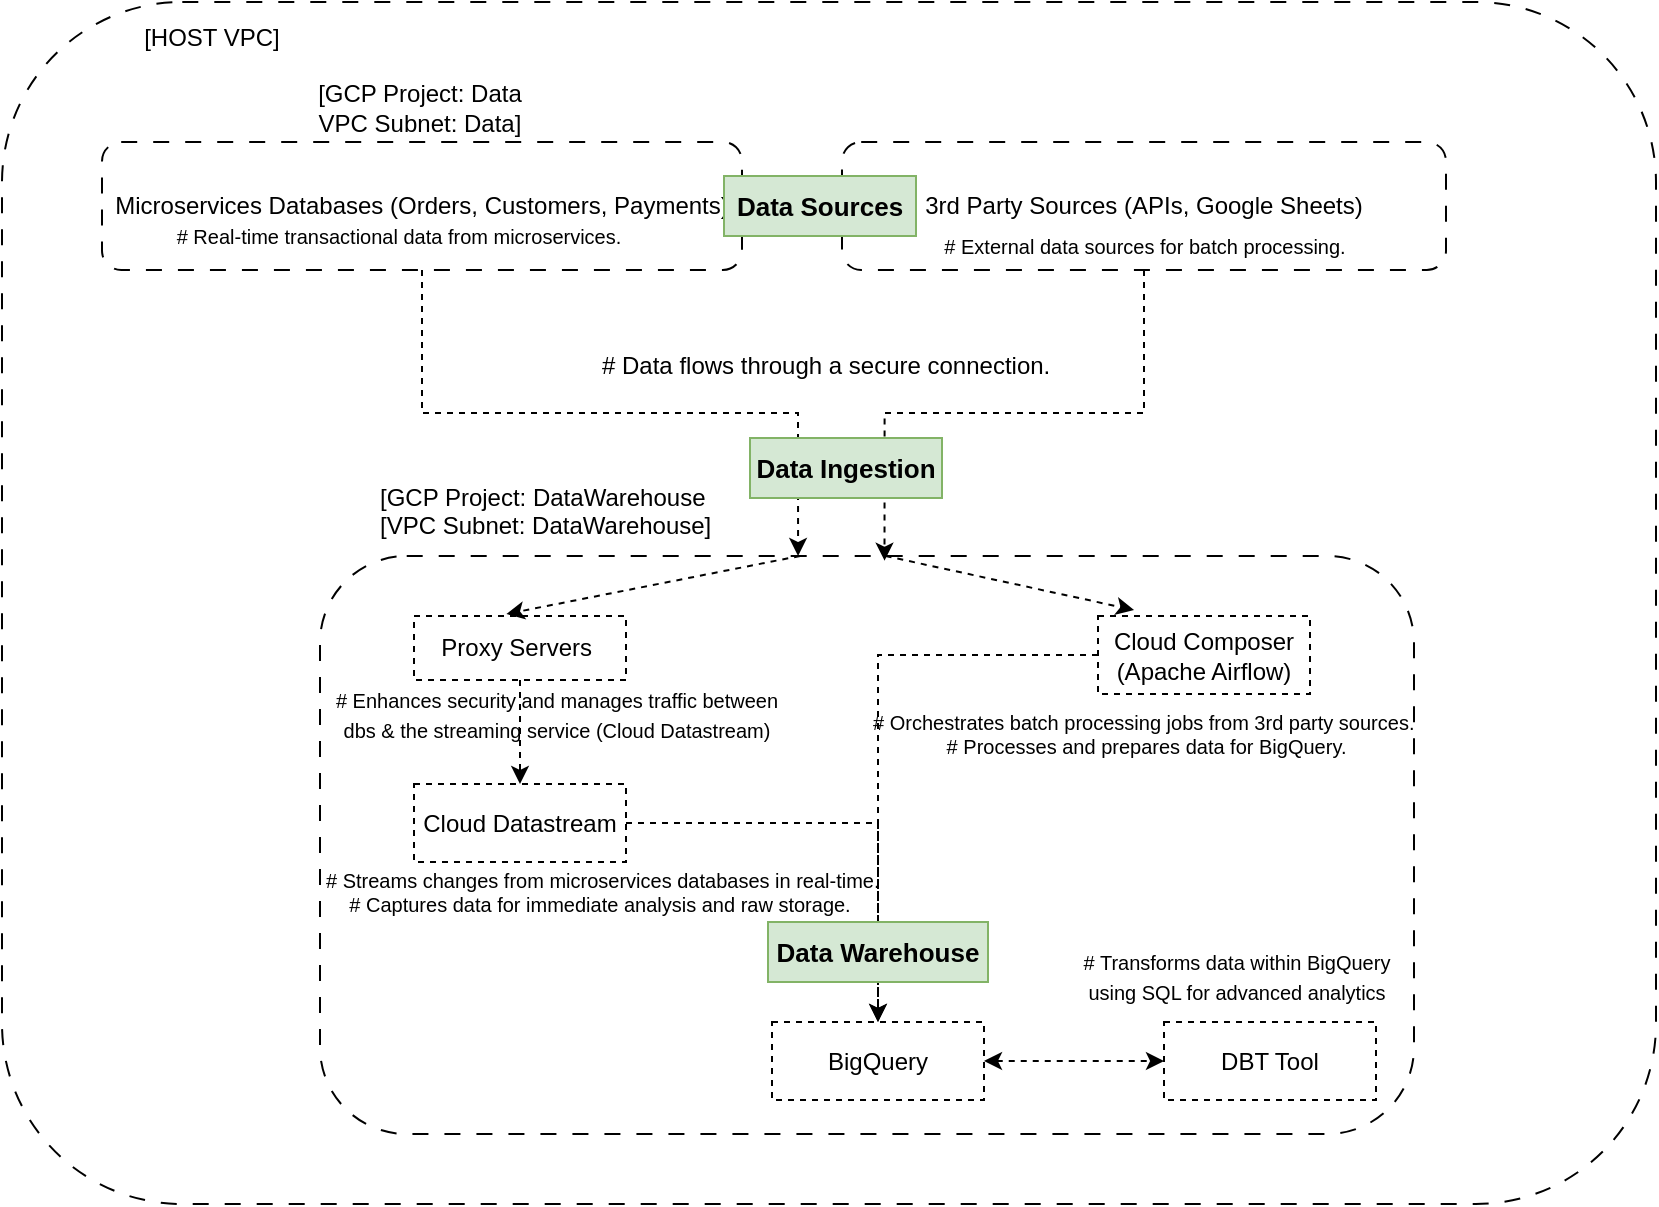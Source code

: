 <mxfile version="22.1.5" type="github">
  <diagram name="Page-1" id="N3WZunzwXIaeDYp0I-YL">
    <mxGraphModel dx="1137" dy="2119" grid="0" gridSize="10" guides="1" tooltips="1" connect="1" arrows="1" fold="1" page="0" pageScale="1" pageWidth="850" pageHeight="1100" math="0" shadow="0">
      <root>
        <mxCell id="0" />
        <mxCell id="1" parent="0" />
        <mxCell id="0Ng6I6oco_0Fc2acD2ov-1" value="" style="rounded=1;whiteSpace=wrap;html=1;strokeColor=default;align=center;verticalAlign=middle;fontFamily=Helvetica;fontSize=12;fontColor=default;fillColor=default;dashed=1;dashPattern=8 8;" parent="1" vertex="1">
          <mxGeometry x="-192" y="-1203" width="827" height="601" as="geometry" />
        </mxCell>
        <mxCell id="0Ng6I6oco_0Fc2acD2ov-2" value="&lt;meta charset=&quot;utf-8&quot;&gt;&lt;span style=&quot;color: rgb(0, 0, 0); font-family: Helvetica; font-size: 12px; font-style: normal; font-variant-ligatures: normal; font-variant-caps: normal; font-weight: 400; letter-spacing: normal; orphans: 2; text-align: left; text-indent: 0px; text-transform: none; widows: 2; word-spacing: 0px; -webkit-text-stroke-width: 0px; background-color: rgb(255, 255, 255); text-decoration-thickness: initial; text-decoration-style: initial; text-decoration-color: initial; float: none; display: inline !important;&quot;&gt;Microservices Databases (Orders, Customers, Payments)&lt;/span&gt;" style="rounded=1;whiteSpace=wrap;html=1;fillStyle=dots;dashed=1;dashPattern=8 8;" parent="1" vertex="1">
          <mxGeometry x="-142" y="-1133" width="320" height="64" as="geometry" />
        </mxCell>
        <mxCell id="0Ng6I6oco_0Fc2acD2ov-3" value="[GCP Project: Data&lt;br&gt;VPC Subnet: Data]" style="text;html=1;strokeColor=none;fillColor=none;align=center;verticalAlign=middle;whiteSpace=wrap;rounded=0;" parent="1" vertex="1">
          <mxGeometry x="-72" y="-1162" width="178" height="23" as="geometry" />
        </mxCell>
        <mxCell id="0Ng6I6oco_0Fc2acD2ov-4" value="" style="rounded=1;whiteSpace=wrap;html=1;dashed=1;dashPattern=8 8;" parent="1" vertex="1">
          <mxGeometry x="-33" y="-926" width="547" height="289" as="geometry" />
        </mxCell>
        <mxCell id="0Ng6I6oco_0Fc2acD2ov-5" value="&lt;span style=&quot;color: rgb(0, 0, 0); font-family: Helvetica; font-size: 12px; font-style: normal; font-variant-ligatures: normal; font-variant-caps: normal; font-weight: 400; letter-spacing: normal; orphans: 2; text-align: left; text-indent: 0px; text-transform: none; widows: 2; word-spacing: 0px; -webkit-text-stroke-width: 0px; background-color: rgb(255, 255, 255); text-decoration-thickness: initial; text-decoration-style: initial; text-decoration-color: initial; float: none; display: inline !important;&quot;&gt;[GCP Project: DataWarehouse&lt;/span&gt;&lt;br style=&quot;border-color: var(--border-color); padding: 0px; margin: 0px; color: rgb(0, 0, 0); font-family: Helvetica; font-size: 12px; font-style: normal; font-variant-ligatures: normal; font-variant-caps: normal; font-weight: 400; letter-spacing: normal; orphans: 2; text-align: left; text-indent: 0px; text-transform: none; widows: 2; word-spacing: 0px; -webkit-text-stroke-width: 0px; background-color: rgb(255, 255, 255); text-decoration-thickness: initial; text-decoration-style: initial; text-decoration-color: initial;&quot;&gt;&lt;span style=&quot;color: rgb(0, 0, 0); font-family: Helvetica; font-size: 12px; font-style: normal; font-variant-ligatures: normal; font-variant-caps: normal; font-weight: 400; letter-spacing: normal; orphans: 2; text-align: left; text-indent: 0px; text-transform: none; widows: 2; word-spacing: 0px; -webkit-text-stroke-width: 0px; background-color: rgb(255, 255, 255); text-decoration-thickness: initial; text-decoration-style: initial; text-decoration-color: initial; float: none; display: inline !important;&quot;&gt;[VPC Subnet: DataWarehouse]&lt;/span&gt;" style="text;whiteSpace=wrap;html=1;fontSize=12;fontFamily=Helvetica;fontColor=default;" parent="1" vertex="1">
          <mxGeometry x="-5" y="-969" width="170" height="51" as="geometry" />
        </mxCell>
        <mxCell id="0Ng6I6oco_0Fc2acD2ov-6" value="" style="edgeStyle=orthogonalEdgeStyle;rounded=0;orthogonalLoop=1;jettySize=auto;html=1;fontFamily=Helvetica;fontSize=12;fontColor=default;dashed=1;" parent="1" source="0Ng6I6oco_0Fc2acD2ov-7" target="0Ng6I6oco_0Fc2acD2ov-9" edge="1">
          <mxGeometry relative="1" as="geometry" />
        </mxCell>
        <mxCell id="0Ng6I6oco_0Fc2acD2ov-7" value="&lt;span style=&quot;color: rgb(0, 0, 0); font-family: Helvetica; font-size: 12px; font-style: normal; font-variant-ligatures: normal; font-variant-caps: normal; font-weight: 400; letter-spacing: normal; orphans: 2; text-align: center; text-indent: 0px; text-transform: none; widows: 2; word-spacing: 0px; -webkit-text-stroke-width: 0px; background-color: rgb(255, 255, 255); text-decoration-thickness: initial; text-decoration-style: initial; text-decoration-color: initial; float: none; display: inline !important;&quot;&gt;Proxy Servers&amp;nbsp;&lt;/span&gt;" style="rounded=0;whiteSpace=wrap;html=1;strokeColor=default;align=center;verticalAlign=middle;fontFamily=Helvetica;fontSize=12;fontColor=default;fillColor=default;dashed=1;" parent="1" vertex="1">
          <mxGeometry x="14" y="-896" width="106" height="32" as="geometry" />
        </mxCell>
        <mxCell id="0Ng6I6oco_0Fc2acD2ov-8" style="edgeStyle=orthogonalEdgeStyle;rounded=0;orthogonalLoop=1;jettySize=auto;html=1;fontFamily=Helvetica;fontSize=12;fontColor=default;dashed=1;" parent="1" source="0Ng6I6oco_0Fc2acD2ov-9" target="0Ng6I6oco_0Fc2acD2ov-10" edge="1">
          <mxGeometry relative="1" as="geometry" />
        </mxCell>
        <mxCell id="0Ng6I6oco_0Fc2acD2ov-9" value="Cloud Datastream" style="rounded=0;whiteSpace=wrap;html=1;strokeColor=default;align=center;verticalAlign=middle;fontFamily=Helvetica;fontSize=12;fontColor=default;fillColor=default;dashed=1;" parent="1" vertex="1">
          <mxGeometry x="14" y="-812" width="106" height="39" as="geometry" />
        </mxCell>
        <mxCell id="0Ng6I6oco_0Fc2acD2ov-10" value="BigQuery" style="rounded=0;whiteSpace=wrap;html=1;strokeColor=default;align=center;verticalAlign=middle;fontFamily=Helvetica;fontSize=12;fontColor=default;fillColor=default;dashed=1;" parent="1" vertex="1">
          <mxGeometry x="193" y="-693" width="106" height="39" as="geometry" />
        </mxCell>
        <mxCell id="0Ng6I6oco_0Fc2acD2ov-11" style="edgeStyle=orthogonalEdgeStyle;rounded=0;orthogonalLoop=1;jettySize=auto;html=1;entryX=0.5;entryY=0;entryDx=0;entryDy=0;fontFamily=Helvetica;fontSize=12;fontColor=default;dashed=1;" parent="1" source="0Ng6I6oco_0Fc2acD2ov-12" target="0Ng6I6oco_0Fc2acD2ov-10" edge="1">
          <mxGeometry relative="1" as="geometry" />
        </mxCell>
        <mxCell id="0Ng6I6oco_0Fc2acD2ov-12" value="Cloud Composer (Apache Airflow)" style="rounded=0;whiteSpace=wrap;html=1;strokeColor=default;align=center;verticalAlign=middle;fontFamily=Helvetica;fontSize=12;fontColor=default;fillColor=default;dashed=1;" parent="1" vertex="1">
          <mxGeometry x="356" y="-896" width="106" height="39" as="geometry" />
        </mxCell>
        <mxCell id="0Ng6I6oco_0Fc2acD2ov-13" value="DBT Tool" style="rounded=0;whiteSpace=wrap;html=1;strokeColor=default;align=center;verticalAlign=middle;fontFamily=Helvetica;fontSize=12;fontColor=default;fillColor=default;dashed=1;" parent="1" vertex="1">
          <mxGeometry x="389" y="-693" width="106" height="39" as="geometry" />
        </mxCell>
        <mxCell id="0Ng6I6oco_0Fc2acD2ov-14" value="&amp;nbsp;# Orchestrates batch processing jobs from 3rd party sources.&lt;br style=&quot;border-color: var(--border-color); padding: 0px; margin: 0px; text-align: left; font-size: 10px;&quot;&gt;&lt;span style=&quot;text-align: left; font-size: 10px;&quot;&gt;&amp;nbsp; # Processes and prepares data for BigQuery.&lt;/span&gt;" style="text;html=1;strokeColor=none;fillColor=none;align=center;verticalAlign=middle;whiteSpace=wrap;rounded=0;fontSize=10;fontFamily=Helvetica;fontColor=default;" parent="1" vertex="1">
          <mxGeometry x="233.75" y="-864" width="287" height="53" as="geometry" />
        </mxCell>
        <mxCell id="0Ng6I6oco_0Fc2acD2ov-15" value="&amp;nbsp;# Streams changes from microservices databases in real-time.&lt;br style=&quot;border-color: var(--border-color); padding: 0px; margin: 0px; text-align: left; font-size: 10px;&quot;&gt;&lt;span style=&quot;text-align: left; font-size: 10px;&quot;&gt;# Captures data for immediate analysis and raw storage.&lt;/span&gt;" style="text;html=1;strokeColor=none;fillColor=none;align=center;verticalAlign=middle;whiteSpace=wrap;rounded=0;fontSize=10;fontFamily=Helvetica;fontColor=default;" parent="1" vertex="1">
          <mxGeometry x="-59" y="-773" width="332" height="30" as="geometry" />
        </mxCell>
        <mxCell id="0Ng6I6oco_0Fc2acD2ov-16" value="# Real-time transactional data from microservices." style="text;html=1;align=center;verticalAlign=middle;resizable=0;points=[];autosize=1;strokeColor=none;fillColor=none;fontSize=10;fontFamily=Helvetica;fontColor=default;" parent="1" vertex="1">
          <mxGeometry x="-114" y="-1098" width="240" height="24" as="geometry" />
        </mxCell>
        <mxCell id="0Ng6I6oco_0Fc2acD2ov-17" value="&lt;font style=&quot;font-size: 10px;&quot;&gt;# Transforms data within BigQuery &lt;br&gt;using SQL for advanced analytics&lt;/font&gt;" style="text;html=1;align=center;verticalAlign=middle;resizable=0;points=[];autosize=1;strokeColor=none;fillColor=none;fontSize=12;fontFamily=Helvetica;fontColor=default;" parent="1" vertex="1">
          <mxGeometry x="339" y="-737" width="171" height="41" as="geometry" />
        </mxCell>
        <mxCell id="0Ng6I6oco_0Fc2acD2ov-18" value="3rd Party Sources (APIs, Google Sheets)" style="rounded=1;whiteSpace=wrap;html=1;fillStyle=dots;dashed=1;dashPattern=8 8;" parent="1" vertex="1">
          <mxGeometry x="228" y="-1133" width="302" height="64" as="geometry" />
        </mxCell>
        <mxCell id="0Ng6I6oco_0Fc2acD2ov-19" value="# External data sources for batch processing." style="text;html=1;align=center;verticalAlign=middle;resizable=0;points=[];autosize=1;strokeColor=none;fillColor=none;fontSize=10;fontFamily=Helvetica;fontColor=default;" parent="1" vertex="1">
          <mxGeometry x="269.5" y="-1093" width="219" height="24" as="geometry" />
        </mxCell>
        <mxCell id="0Ng6I6oco_0Fc2acD2ov-20" style="edgeStyle=orthogonalEdgeStyle;rounded=0;orthogonalLoop=1;jettySize=auto;html=1;entryX=0.437;entryY=0;entryDx=0;entryDy=0;entryPerimeter=0;fontFamily=Helvetica;fontSize=12;fontColor=default;dashed=1;" parent="1" source="0Ng6I6oco_0Fc2acD2ov-2" target="0Ng6I6oco_0Fc2acD2ov-4" edge="1">
          <mxGeometry relative="1" as="geometry" />
        </mxCell>
        <mxCell id="0Ng6I6oco_0Fc2acD2ov-21" style="edgeStyle=orthogonalEdgeStyle;rounded=0;orthogonalLoop=1;jettySize=auto;html=1;entryX=0.516;entryY=0.008;entryDx=0;entryDy=0;entryPerimeter=0;fontFamily=Helvetica;fontSize=12;fontColor=default;dashed=1;" parent="1" source="0Ng6I6oco_0Fc2acD2ov-18" target="0Ng6I6oco_0Fc2acD2ov-4" edge="1">
          <mxGeometry relative="1" as="geometry" />
        </mxCell>
        <mxCell id="0Ng6I6oco_0Fc2acD2ov-22" value="# Data flows through a secure connection." style="text;whiteSpace=wrap;fontSize=12;fontFamily=Helvetica;fontColor=default;" parent="1" vertex="1">
          <mxGeometry x="106" y="-1035" width="252" height="36" as="geometry" />
        </mxCell>
        <mxCell id="0Ng6I6oco_0Fc2acD2ov-23" value="" style="endArrow=classic;html=1;rounded=0;fontFamily=Helvetica;fontSize=12;fontColor=default;entryX=0.396;entryY=0;entryDx=0;entryDy=0;entryPerimeter=0;exitX=0.431;exitY=0.004;exitDx=0;exitDy=0;exitPerimeter=0;dashed=1;" parent="1" edge="1">
          <mxGeometry width="50" height="50" relative="1" as="geometry">
            <mxPoint x="206.997" y="-926.004" as="sourcePoint" />
            <mxPoint x="60.216" y="-897.02" as="targetPoint" />
          </mxGeometry>
        </mxCell>
        <mxCell id="0Ng6I6oco_0Fc2acD2ov-24" value="" style="endArrow=classic;html=1;rounded=0;fontFamily=Helvetica;fontSize=12;fontColor=default;exitX=0.517;exitY=0;exitDx=0;exitDy=0;exitPerimeter=0;entryX=0.17;entryY=-0.077;entryDx=0;entryDy=0;entryPerimeter=0;dashed=1;" parent="1" source="0Ng6I6oco_0Fc2acD2ov-4" target="0Ng6I6oco_0Fc2acD2ov-12" edge="1">
          <mxGeometry width="50" height="50" relative="1" as="geometry">
            <mxPoint x="147" y="-875" as="sourcePoint" />
            <mxPoint x="364" y="-903" as="targetPoint" />
          </mxGeometry>
        </mxCell>
        <mxCell id="0Ng6I6oco_0Fc2acD2ov-25" value="Data Ingestion" style="text;html=1;strokeColor=#82b366;fillColor=#d5e8d4;align=center;verticalAlign=middle;whiteSpace=wrap;rounded=0;fontSize=13;fontFamily=Helvetica;fontStyle=1" parent="1" vertex="1">
          <mxGeometry x="182" y="-985" width="96" height="30" as="geometry" />
        </mxCell>
        <mxCell id="0Ng6I6oco_0Fc2acD2ov-26" value="&lt;b&gt;Data Sources&lt;/b&gt;" style="text;html=1;strokeColor=#82b366;fillColor=#d5e8d4;align=center;verticalAlign=middle;whiteSpace=wrap;rounded=0;fontSize=13;fontFamily=Helvetica;" parent="1" vertex="1">
          <mxGeometry x="169" y="-1116" width="96" height="30" as="geometry" />
        </mxCell>
        <mxCell id="0Ng6I6oco_0Fc2acD2ov-27" value="Data Warehouse" style="text;html=1;strokeColor=#82b366;fillColor=#d5e8d4;align=center;verticalAlign=middle;whiteSpace=wrap;rounded=0;fontSize=13;fontFamily=Helvetica;fontStyle=1" parent="1" vertex="1">
          <mxGeometry x="191" y="-743" width="110" height="30" as="geometry" />
        </mxCell>
        <mxCell id="0Ng6I6oco_0Fc2acD2ov-28" value="" style="endArrow=classic;startArrow=classic;html=1;rounded=0;fontFamily=Helvetica;fontSize=12;fontColor=default;entryX=0;entryY=0.5;entryDx=0;entryDy=0;exitX=1;exitY=0.5;exitDx=0;exitDy=0;dashed=1;" parent="1" source="0Ng6I6oco_0Fc2acD2ov-10" target="0Ng6I6oco_0Fc2acD2ov-13" edge="1">
          <mxGeometry width="50" height="50" relative="1" as="geometry">
            <mxPoint x="308" y="-635" as="sourcePoint" />
            <mxPoint x="358" y="-685" as="targetPoint" />
          </mxGeometry>
        </mxCell>
        <mxCell id="0Ng6I6oco_0Fc2acD2ov-29" value="[HOST VPC]" style="text;html=1;strokeColor=none;fillColor=none;align=center;verticalAlign=middle;whiteSpace=wrap;rounded=0;" parent="1" vertex="1">
          <mxGeometry x="-176" y="-1197" width="178" height="23" as="geometry" />
        </mxCell>
        <mxCell id="0Ng6I6oco_0Fc2acD2ov-30" value="&lt;font style=&quot;font-size: 10px;&quot;&gt;# Enhances security and manages traffic between &lt;br&gt;dbs &amp;amp; the streaming service (Cloud Datastream)&lt;/font&gt;" style="text;html=1;align=center;verticalAlign=middle;resizable=0;points=[];autosize=1;strokeColor=none;fillColor=none;rotation=0;" parent="1" vertex="1">
          <mxGeometry x="-35" y="-868" width="239" height="41" as="geometry" />
        </mxCell>
      </root>
    </mxGraphModel>
  </diagram>
</mxfile>
